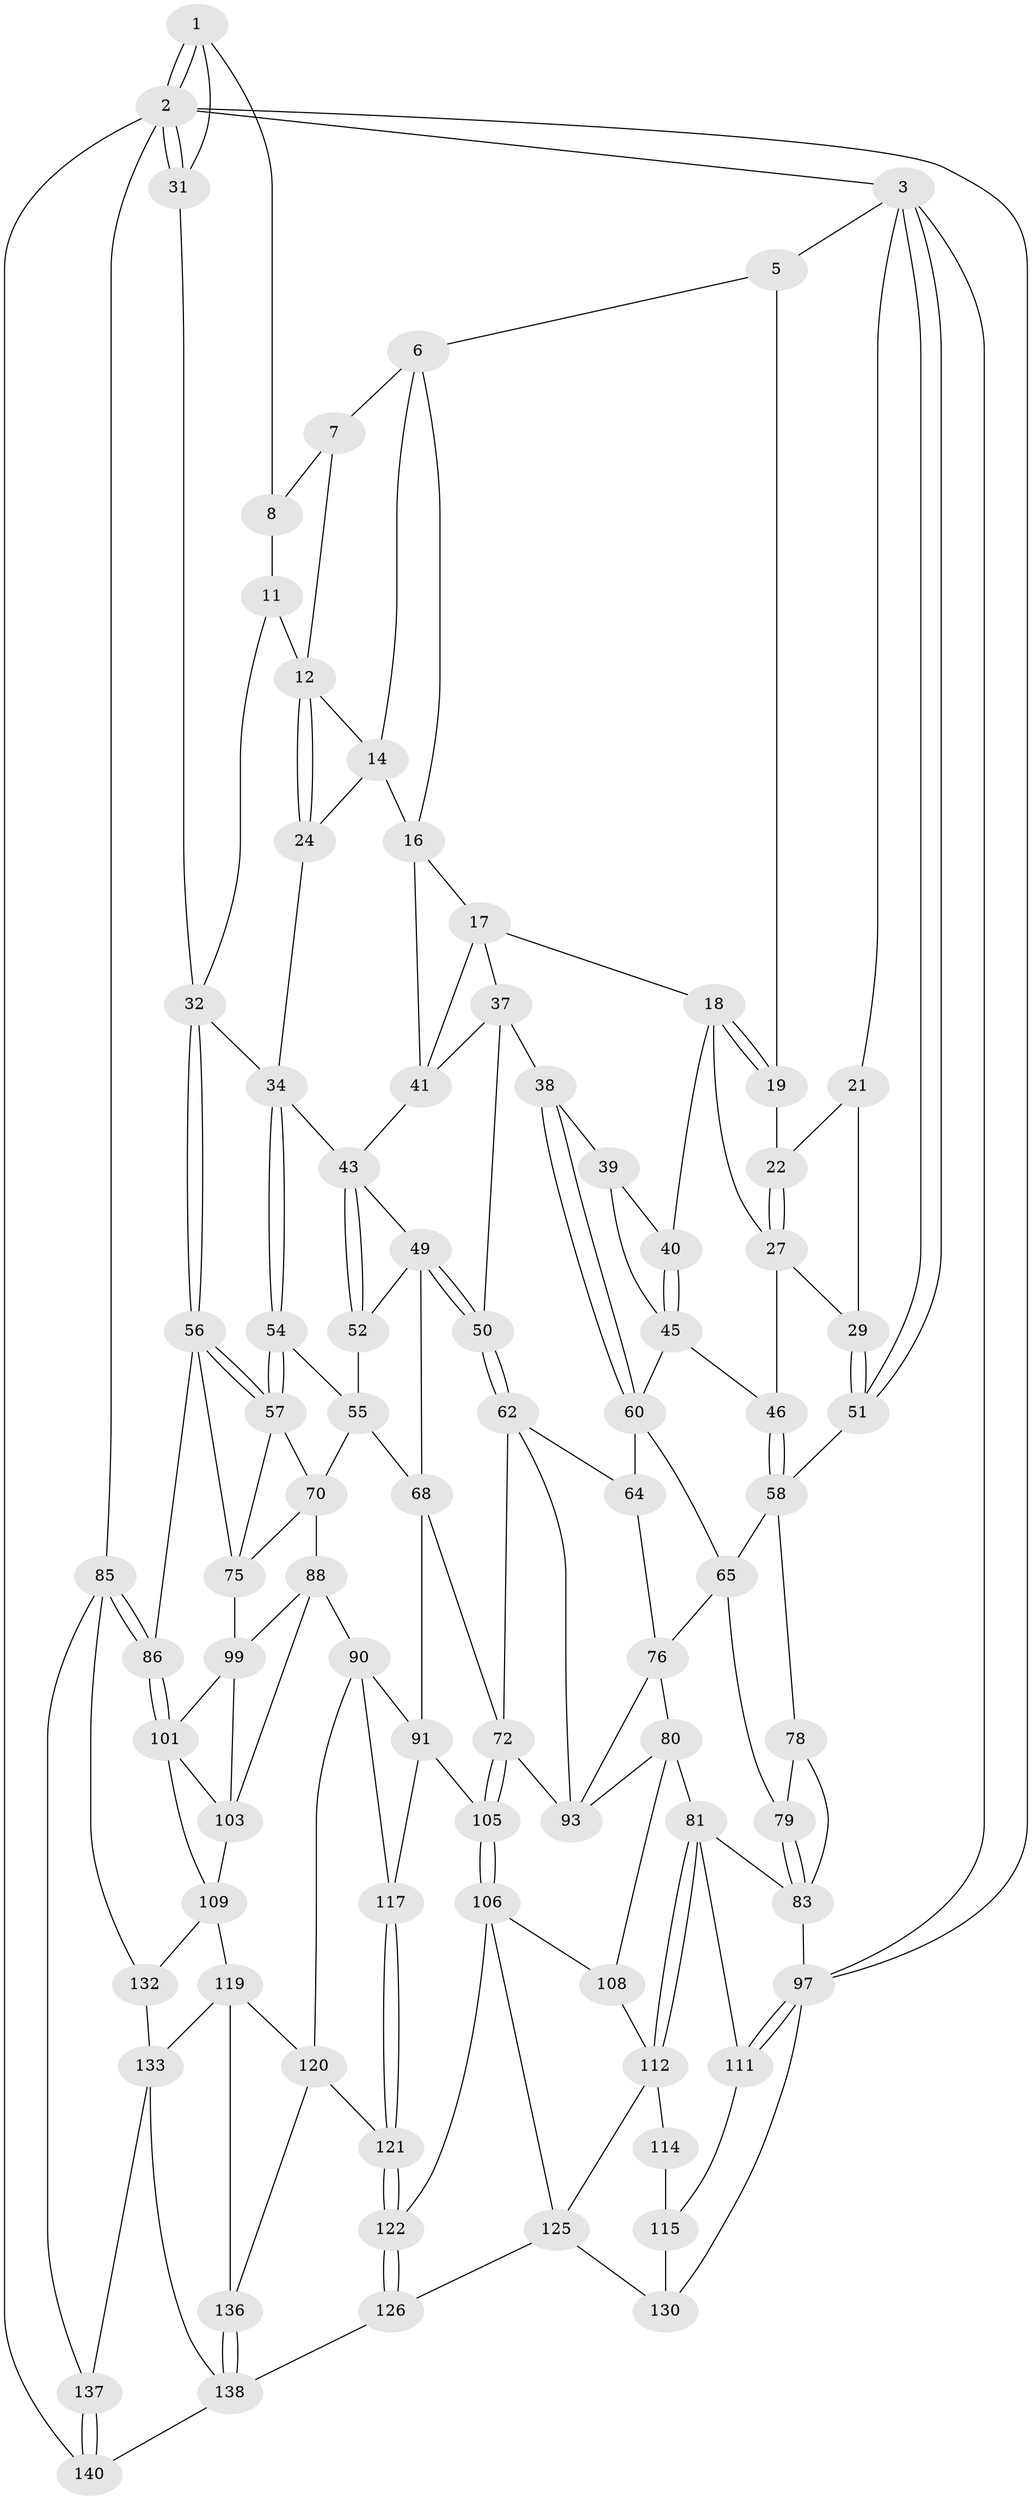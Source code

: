 // Generated by graph-tools (version 1.1) at 2025/24/03/03/25 07:24:34]
// undirected, 85 vertices, 182 edges
graph export_dot {
graph [start="1"]
  node [color=gray90,style=filled];
  1 [pos="+1+0",super="+9"];
  2 [pos="+1+0",super="+84"];
  3 [pos="+0+0",super="+4"];
  5 [pos="+0.43994011859086674+0",super="+20"];
  6 [pos="+0.4525385583040356+0",super="+15"];
  7 [pos="+0.6852583240346947+0"];
  8 [pos="+0.7817081438091905+0",super="+10"];
  11 [pos="+0.8704140412996755+0.129869622534027"];
  12 [pos="+0.8426310094869216+0.143691402223917",super="+13"];
  14 [pos="+0.6855192195282513+0.0937655884308296",super="+25"];
  16 [pos="+0.5627967983687953+0.1729565674288152",super="+26"];
  17 [pos="+0.49536586870324867+0.19935675237221245",super="+36"];
  18 [pos="+0.4426069116818678+0.18594047167822314",super="+30"];
  19 [pos="+0.4366250587757342+0.14936134189113143",super="+23"];
  21 [pos="+0.12936881211477141+0.0557488042853591"];
  22 [pos="+0.2693244536469506+0.10605935593974637"];
  24 [pos="+0.8122335172054406+0.19865644701315052"];
  27 [pos="+0.27985500273259434+0.23218534809029256",super="+28"];
  29 [pos="+0.16245385454569228+0.2731265466769053"];
  31 [pos="+1+0.11782019240126024"];
  32 [pos="+1+0.2769158295678391",super="+33"];
  34 [pos="+0.9163435731201167+0.3430165055251495",super="+35"];
  37 [pos="+0.5062137121491562+0.3920651690513257",super="+48"];
  38 [pos="+0.4429422522866984+0.36898466810478064"];
  39 [pos="+0.4003253146880541+0.3237029898661027"];
  40 [pos="+0.3902850951886007+0.304619923449873"];
  41 [pos="+0.6659963490675108+0.29834287794920095",super="+42"];
  43 [pos="+0.7763997349798507+0.35945964867255004",super="+44"];
  45 [pos="+0.2545073916775668+0.4157745593360586",super="+47"];
  46 [pos="+0.18780408654971248+0.3637718062518394"];
  49 [pos="+0.6820914152624923+0.463776503481191",super="+53"];
  50 [pos="+0.5366324837485419+0.4600227109530217"];
  51 [pos="+0+0.1589310120638113"];
  52 [pos="+0.7754887109676653+0.4410875373850196"];
  54 [pos="+0.9151109880270432+0.38890863343501264"];
  55 [pos="+0.7870738338553243+0.45143098908592244",super="+67"];
  56 [pos="+1+0.4569971414620397",super="+74"];
  57 [pos="+0.9381288592904914+0.46524280289867004",super="+69"];
  58 [pos="+0.14969086447778943+0.4008407050571474",super="+59"];
  60 [pos="+0.31804496618222344+0.4703453748979705",super="+61"];
  62 [pos="+0.5056127309742342+0.54714543166097",super="+63"];
  64 [pos="+0.3232378327640647+0.4738324723361781"];
  65 [pos="+0.2463523956965377+0.5725808301697898",super="+66"];
  68 [pos="+0.709049250674861+0.6022287399256504",super="+71"];
  70 [pos="+0.8820615150862927+0.5371502195136358",super="+87"];
  72 [pos="+0.5327636134215261+0.6061023840485665",super="+73"];
  75 [pos="+1+0.6279332378768104",super="+92"];
  76 [pos="+0.3537747194607276+0.6013960481508",super="+77"];
  78 [pos="+0+0.5240786207743183"];
  79 [pos="+0.11891153550839878+0.5398938301026321"];
  80 [pos="+0.25643349989897324+0.6883709183218835",super="+95"];
  81 [pos="+0.16458614693765156+0.7192820835084821",super="+82"];
  83 [pos="+0.10883608170971072+0.6740282384425029",super="+96"];
  85 [pos="+1+0.8782400476181655",super="+131"];
  86 [pos="+1+0.7833843920984597"];
  88 [pos="+0.8631335749108848+0.6343491778857604",super="+89"];
  90 [pos="+0.6980709298243223+0.7001912434544258",super="+116"];
  91 [pos="+0.6809708936013713+0.6823708013810118",super="+110"];
  93 [pos="+0.3614357736166812+0.6006693983901386",super="+94"];
  97 [pos="+0+0.9626631079962337",super="+98"];
  99 [pos="+0.9354117343643958+0.6673817068064832",super="+100"];
  101 [pos="+1+0.7866937417538614",super="+102"];
  103 [pos="+0.8989932732144164+0.7349031027306011",super="+104"];
  105 [pos="+0.4371485268522798+0.7987745318870877"];
  106 [pos="+0.41175901168051016+0.8158434306278023",super="+107"];
  108 [pos="+0.36759014954972274+0.7990495321744806"];
  109 [pos="+0.8665556815567221+0.8559077159173107",super="+118"];
  111 [pos="+0+0.8666130680634929"];
  112 [pos="+0.18005890270710737+0.8172984235022536",super="+113"];
  114 [pos="+0.1823940098626111+0.8783188336512194"];
  115 [pos="+0.10844993384100687+0.8864106826338758",super="+129"];
  117 [pos="+0.573383298711594+0.8410731390724909"];
  119 [pos="+0.7194641460167626+0.9022767194982901",super="+135"];
  120 [pos="+0.6920569018315256+0.8831722754974894",super="+124"];
  121 [pos="+0.5812168749565423+0.9289028558063375"];
  122 [pos="+0.5674898077355799+0.9387648824873834",super="+123"];
  125 [pos="+0.2993469522324907+0.9204453476322633",super="+128"];
  126 [pos="+0.48912470815489306+1",super="+127"];
  130 [pos="+0.06535065208627168+1"];
  132 [pos="+0.8697816896148304+0.8741103383976511"];
  133 [pos="+0.8683110667935744+0.8957248829485303",super="+134"];
  136 [pos="+0.6414999208448375+0.9638931891257949"];
  137 [pos="+0.9410415251721652+0.9936045819204323"];
  138 [pos="+0.7760636509824921+1",super="+139"];
  140 [pos="+0.876401365297061+1"];
  1 -- 2;
  1 -- 2;
  1 -- 8;
  1 -- 31;
  2 -- 3;
  2 -- 31;
  2 -- 31;
  2 -- 97;
  2 -- 140;
  2 -- 85;
  3 -- 51;
  3 -- 51;
  3 -- 97;
  3 -- 5;
  3 -- 21;
  5 -- 6;
  5 -- 19 [weight=2];
  6 -- 7;
  6 -- 16;
  6 -- 14;
  7 -- 8;
  7 -- 12;
  8 -- 11;
  11 -- 12;
  11 -- 32;
  12 -- 24;
  12 -- 24;
  12 -- 14;
  14 -- 24;
  14 -- 16;
  16 -- 17;
  16 -- 41;
  17 -- 18;
  17 -- 37;
  17 -- 41;
  18 -- 19;
  18 -- 19;
  18 -- 40;
  18 -- 27;
  19 -- 22;
  21 -- 22;
  21 -- 29;
  22 -- 27;
  22 -- 27;
  24 -- 34;
  27 -- 29;
  27 -- 46;
  29 -- 51;
  29 -- 51;
  31 -- 32;
  32 -- 56;
  32 -- 56;
  32 -- 34;
  34 -- 54;
  34 -- 54;
  34 -- 43;
  37 -- 38;
  37 -- 50;
  37 -- 41;
  38 -- 39;
  38 -- 60;
  38 -- 60;
  39 -- 40;
  39 -- 45;
  40 -- 45;
  40 -- 45;
  41 -- 43;
  43 -- 52;
  43 -- 52;
  43 -- 49;
  45 -- 46;
  45 -- 60;
  46 -- 58;
  46 -- 58;
  49 -- 50;
  49 -- 50;
  49 -- 52;
  49 -- 68;
  50 -- 62;
  50 -- 62;
  51 -- 58;
  52 -- 55;
  54 -- 55;
  54 -- 57;
  54 -- 57;
  55 -- 68;
  55 -- 70;
  56 -- 57;
  56 -- 57;
  56 -- 75;
  56 -- 86;
  57 -- 75;
  57 -- 70;
  58 -- 65;
  58 -- 78;
  60 -- 64;
  60 -- 65;
  62 -- 64;
  62 -- 93;
  62 -- 72;
  64 -- 76;
  65 -- 79;
  65 -- 76;
  68 -- 72;
  68 -- 91;
  70 -- 88;
  70 -- 75;
  72 -- 105;
  72 -- 105;
  72 -- 93;
  75 -- 99;
  76 -- 93;
  76 -- 80;
  78 -- 79;
  78 -- 83;
  79 -- 83;
  79 -- 83;
  80 -- 81;
  80 -- 108;
  80 -- 93;
  81 -- 112;
  81 -- 112;
  81 -- 83;
  81 -- 111;
  83 -- 97;
  85 -- 86;
  85 -- 86;
  85 -- 137;
  85 -- 132;
  86 -- 101;
  86 -- 101;
  88 -- 99;
  88 -- 90;
  88 -- 103;
  90 -- 91;
  90 -- 120;
  90 -- 117;
  91 -- 105;
  91 -- 117;
  97 -- 111;
  97 -- 111;
  97 -- 130;
  99 -- 103;
  99 -- 101;
  101 -- 109;
  101 -- 103;
  103 -- 109;
  105 -- 106;
  105 -- 106;
  106 -- 108;
  106 -- 125;
  106 -- 122;
  108 -- 112;
  109 -- 132;
  109 -- 119;
  111 -- 115;
  112 -- 114;
  112 -- 125;
  114 -- 115 [weight=2];
  115 -- 130;
  117 -- 121;
  117 -- 121;
  119 -- 120;
  119 -- 136;
  119 -- 133;
  120 -- 121;
  120 -- 136;
  121 -- 122;
  121 -- 122;
  122 -- 126 [weight=2];
  122 -- 126;
  125 -- 130;
  125 -- 126;
  126 -- 138;
  132 -- 133;
  133 -- 137;
  133 -- 138;
  136 -- 138;
  136 -- 138;
  137 -- 140;
  137 -- 140;
  138 -- 140;
}
